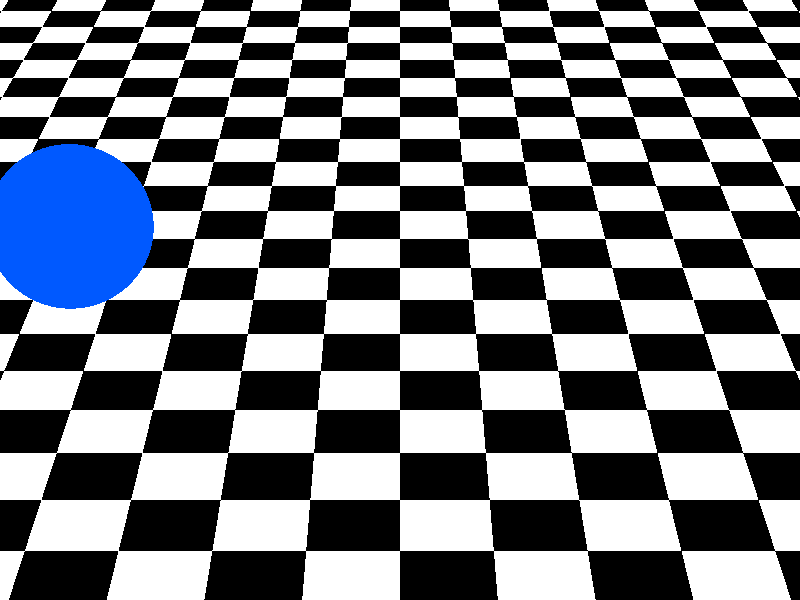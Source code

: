 #include "colors.inc"
#include "shapes.inc"

camera{
  location < 0,10,-20>
  look_at <0,0,0>
  angle 25
}

light_source{<2,5,-3> color White}
light_source{<-5,15,-30> color White}
    
object {
  Plane_XZ
  pigment{checker color White color Black}
  translate<0,-1,0>
}

object {
  Sphere
  pigment {color rgb<clock,0.1,(1-clock)>}
  translate <clock*8-4,1,0>
}
